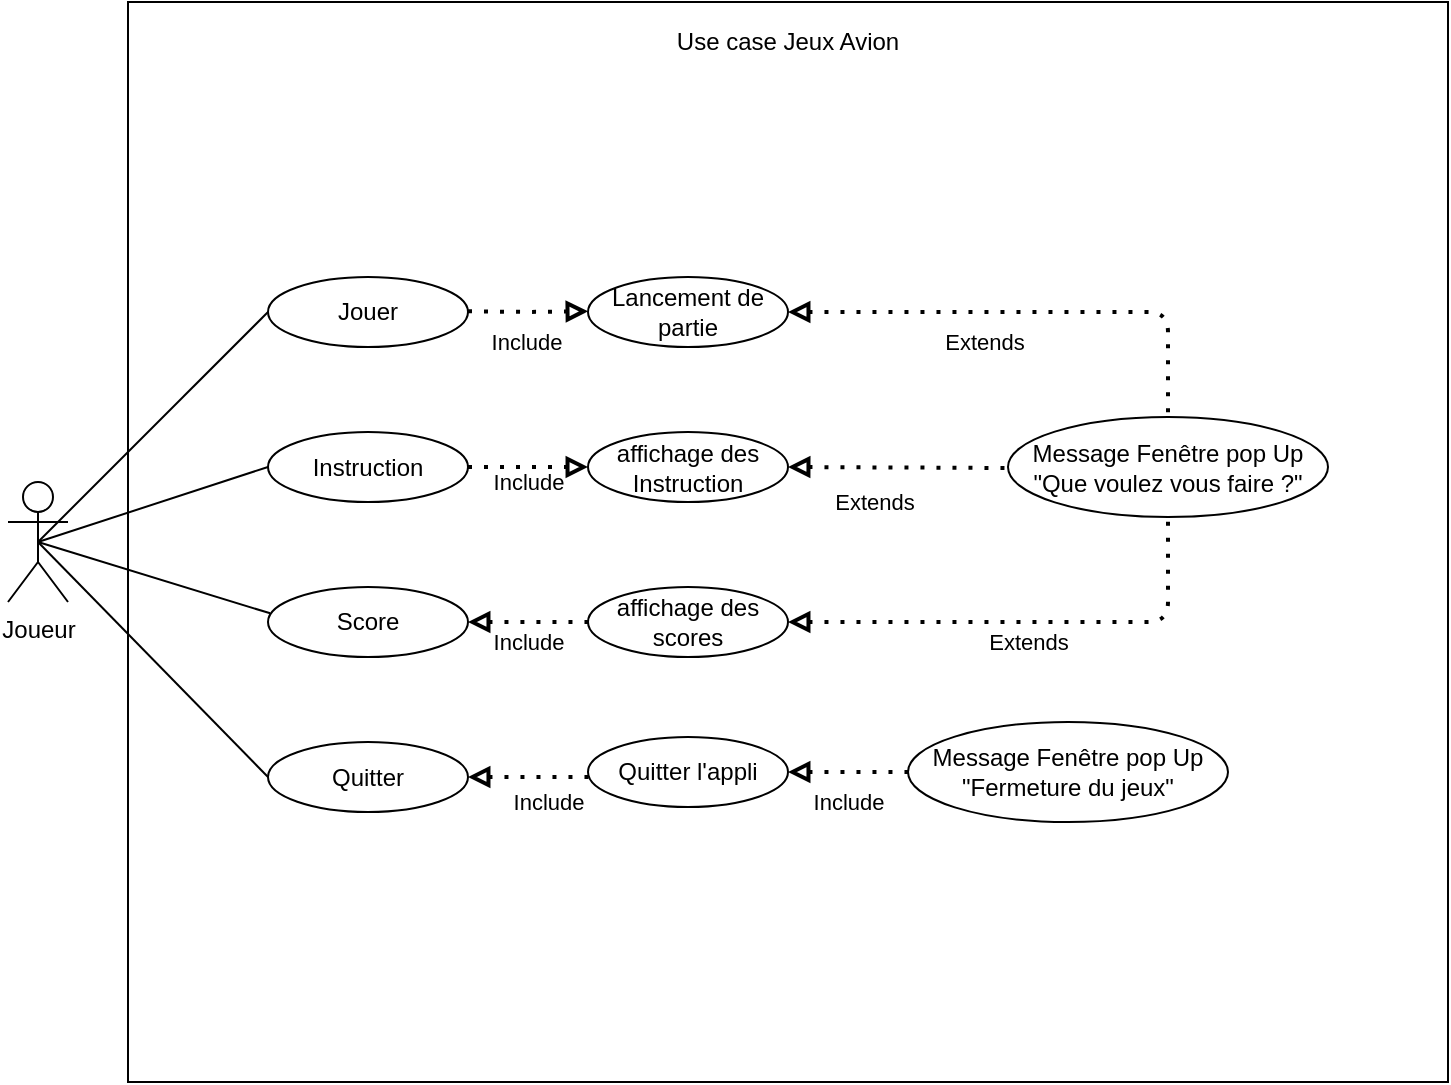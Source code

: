 <mxfile version="13.9.9" type="device"><diagram id="2GQjAHGgKvvnG9fMutGE" name="Page-1"><mxGraphModel dx="981" dy="594" grid="1" gridSize="10" guides="1" tooltips="1" connect="1" arrows="1" fold="1" page="1" pageScale="1" pageWidth="827" pageHeight="1169" math="0" shadow="0"><root><mxCell id="0"/><mxCell id="1" parent="0"/><mxCell id="M5HLqDh60h8Byps5RVoh-2" value="" style="rounded=0;whiteSpace=wrap;html=1;" vertex="1" parent="1"><mxGeometry x="110" y="290" width="660" height="540" as="geometry"/></mxCell><mxCell id="M5HLqDh60h8Byps5RVoh-3" value="Use case Jeux Avion" style="text;html=1;strokeColor=none;fillColor=none;align=center;verticalAlign=middle;whiteSpace=wrap;rounded=0;" vertex="1" parent="1"><mxGeometry x="310" y="300" width="260" height="20" as="geometry"/></mxCell><mxCell id="M5HLqDh60h8Byps5RVoh-4" value="Joueur" style="shape=umlActor;verticalLabelPosition=bottom;verticalAlign=top;html=1;outlineConnect=0;" vertex="1" parent="1"><mxGeometry x="50" y="530" width="30" height="60" as="geometry"/></mxCell><mxCell id="M5HLqDh60h8Byps5RVoh-5" value="Jouer" style="ellipse;whiteSpace=wrap;html=1;" vertex="1" parent="1"><mxGeometry x="180" y="427.5" width="100" height="35" as="geometry"/></mxCell><mxCell id="M5HLqDh60h8Byps5RVoh-6" value="Score" style="ellipse;whiteSpace=wrap;html=1;" vertex="1" parent="1"><mxGeometry x="180" y="582.5" width="100" height="35" as="geometry"/></mxCell><mxCell id="M5HLqDh60h8Byps5RVoh-7" value="Quitter" style="ellipse;whiteSpace=wrap;html=1;" vertex="1" parent="1"><mxGeometry x="180" y="660" width="100" height="35" as="geometry"/></mxCell><mxCell id="M5HLqDh60h8Byps5RVoh-9" value="Instruction" style="ellipse;whiteSpace=wrap;html=1;" vertex="1" parent="1"><mxGeometry x="180" y="505" width="100" height="35" as="geometry"/></mxCell><mxCell id="M5HLqDh60h8Byps5RVoh-13" value="affichage des scores" style="ellipse;whiteSpace=wrap;html=1;" vertex="1" parent="1"><mxGeometry x="340" y="582.5" width="100" height="35" as="geometry"/></mxCell><mxCell id="M5HLqDh60h8Byps5RVoh-14" value="Include" style="endArrow=none;dashed=1;html=1;dashPattern=1 3;strokeWidth=2;exitX=1;exitY=0.5;exitDx=0;exitDy=0;entryX=0;entryY=0.5;entryDx=0;entryDy=0;startArrow=block;startFill=0;" edge="1" parent="1" source="M5HLqDh60h8Byps5RVoh-6" target="M5HLqDh60h8Byps5RVoh-13"><mxGeometry y="-10" width="50" height="50" relative="1" as="geometry"><mxPoint x="430" y="460" as="sourcePoint"/><mxPoint x="480" y="410" as="targetPoint"/><Array as="points"><mxPoint x="310" y="600"/></Array><mxPoint as="offset"/></mxGeometry></mxCell><mxCell id="M5HLqDh60h8Byps5RVoh-16" value="Include" style="endArrow=none;dashed=1;html=1;dashPattern=1 3;strokeWidth=2;exitX=1;exitY=0.5;exitDx=0;exitDy=0;entryX=0;entryY=0.5;entryDx=0;entryDy=0;startArrow=block;startFill=0;" edge="1" parent="1" source="M5HLqDh60h8Byps5RVoh-7"><mxGeometry x="0.25" y="-12" width="50" height="50" relative="1" as="geometry"><mxPoint x="290.0" y="497.5" as="sourcePoint"/><mxPoint x="344.0" y="677.5" as="targetPoint"/><mxPoint as="offset"/></mxGeometry></mxCell><mxCell id="M5HLqDh60h8Byps5RVoh-22" value="Message Fenêtre pop Up&lt;br&gt;&quot;Que voulez vous faire ?&quot;" style="ellipse;whiteSpace=wrap;html=1;" vertex="1" parent="1"><mxGeometry x="550" y="497.5" width="160" height="50" as="geometry"/></mxCell><mxCell id="M5HLqDh60h8Byps5RVoh-39" value="affichage des Instruction" style="ellipse;whiteSpace=wrap;html=1;" vertex="1" parent="1"><mxGeometry x="340" y="505" width="100" height="35" as="geometry"/></mxCell><mxCell id="M5HLqDh60h8Byps5RVoh-40" value="" style="endArrow=block;dashed=1;html=1;dashPattern=1 3;strokeWidth=2;exitX=1;exitY=0.5;exitDx=0;exitDy=0;entryX=0;entryY=0.5;entryDx=0;entryDy=0;startArrow=none;startFill=0;endFill=0;" edge="1" parent="1" source="M5HLqDh60h8Byps5RVoh-9" target="M5HLqDh60h8Byps5RVoh-39"><mxGeometry width="50" height="50" relative="1" as="geometry"><mxPoint x="530" y="530" as="sourcePoint"/><mxPoint x="580" y="480" as="targetPoint"/></mxGeometry></mxCell><mxCell id="M5HLqDh60h8Byps5RVoh-41" value="Include" style="edgeLabel;html=1;align=center;verticalAlign=middle;resizable=0;points=[];" vertex="1" connectable="0" parent="M5HLqDh60h8Byps5RVoh-40"><mxGeometry x="0.131" y="2" relative="1" as="geometry"><mxPoint x="-3.79" y="9.5" as="offset"/></mxGeometry></mxCell><mxCell id="M5HLqDh60h8Byps5RVoh-45" value="Lancement de partie" style="ellipse;whiteSpace=wrap;html=1;" vertex="1" parent="1"><mxGeometry x="340" y="427.5" width="100" height="35" as="geometry"/></mxCell><mxCell id="M5HLqDh60h8Byps5RVoh-46" value="Include" style="endArrow=block;dashed=1;html=1;dashPattern=1 3;strokeWidth=2;exitX=1;exitY=0.5;exitDx=0;exitDy=0;entryX=0;entryY=0.5;entryDx=0;entryDy=0;startArrow=none;startFill=0;endFill=0;" edge="1" parent="1"><mxGeometry y="-15" width="50" height="50" relative="1" as="geometry"><mxPoint x="280.0" y="444.66" as="sourcePoint"/><mxPoint x="340.0" y="444.66" as="targetPoint"/><Array as="points"><mxPoint x="310" y="445"/></Array><mxPoint x="-1" as="offset"/></mxGeometry></mxCell><mxCell id="M5HLqDh60h8Byps5RVoh-47" value="Quitter l'appli" style="ellipse;whiteSpace=wrap;html=1;" vertex="1" parent="1"><mxGeometry x="340" y="657.5" width="100" height="35" as="geometry"/></mxCell><mxCell id="M5HLqDh60h8Byps5RVoh-48" value="" style="endArrow=none;dashed=1;html=1;dashPattern=1 3;strokeWidth=2;entryX=0.5;entryY=0;entryDx=0;entryDy=0;exitX=1;exitY=0.5;exitDx=0;exitDy=0;startArrow=block;startFill=0;" edge="1" parent="1" source="M5HLqDh60h8Byps5RVoh-45" target="M5HLqDh60h8Byps5RVoh-22"><mxGeometry width="50" height="50" relative="1" as="geometry"><mxPoint x="450.0" y="445" as="sourcePoint"/><mxPoint x="640" y="462.5" as="targetPoint"/><Array as="points"><mxPoint x="630" y="445"/></Array></mxGeometry></mxCell><mxCell id="M5HLqDh60h8Byps5RVoh-56" value="Extends" style="edgeLabel;html=1;align=center;verticalAlign=middle;resizable=0;points=[];" vertex="1" connectable="0" parent="M5HLqDh60h8Byps5RVoh-48"><mxGeometry x="-0.193" y="-2" relative="1" as="geometry"><mxPoint y="13" as="offset"/></mxGeometry></mxCell><mxCell id="M5HLqDh60h8Byps5RVoh-49" value="" style="endArrow=none;dashed=1;html=1;dashPattern=1 3;strokeWidth=2;entryX=0;entryY=0.5;entryDx=0;entryDy=0;exitX=1;exitY=0.5;exitDx=0;exitDy=0;startArrow=block;startFill=0;" edge="1" parent="1" source="M5HLqDh60h8Byps5RVoh-39" target="M5HLqDh60h8Byps5RVoh-22"><mxGeometry width="50" height="50" relative="1" as="geometry"><mxPoint x="380" y="640" as="sourcePoint"/><mxPoint x="430" y="590" as="targetPoint"/><Array as="points"><mxPoint x="550" y="523"/></Array></mxGeometry></mxCell><mxCell id="M5HLqDh60h8Byps5RVoh-57" value="Extends" style="edgeLabel;html=1;align=center;verticalAlign=middle;resizable=0;points=[];" vertex="1" connectable="0" parent="M5HLqDh60h8Byps5RVoh-49"><mxGeometry x="-0.225" y="2" relative="1" as="geometry"><mxPoint y="19.31" as="offset"/></mxGeometry></mxCell><mxCell id="M5HLqDh60h8Byps5RVoh-50" value="Extends" style="endArrow=none;dashed=1;html=1;dashPattern=1 3;strokeWidth=2;entryX=0.5;entryY=1;entryDx=0;entryDy=0;exitX=1;exitY=0.5;exitDx=0;exitDy=0;startArrow=block;startFill=0;" edge="1" parent="1" source="M5HLqDh60h8Byps5RVoh-13" target="M5HLqDh60h8Byps5RVoh-22"><mxGeometry x="-0.01" y="-10" width="50" height="50" relative="1" as="geometry"><mxPoint x="380" y="640" as="sourcePoint"/><mxPoint x="430" y="590" as="targetPoint"/><Array as="points"><mxPoint x="630" y="600"/></Array><mxPoint as="offset"/></mxGeometry></mxCell><mxCell id="M5HLqDh60h8Byps5RVoh-54" value="Message Fenêtre pop Up&lt;br&gt;&quot;Fermeture du jeux&quot;" style="ellipse;whiteSpace=wrap;html=1;" vertex="1" parent="1"><mxGeometry x="500" y="650" width="160" height="50" as="geometry"/></mxCell><mxCell id="M5HLqDh60h8Byps5RVoh-55" value="Include" style="endArrow=none;dashed=1;html=1;dashPattern=1 3;strokeWidth=2;entryX=0;entryY=0.5;entryDx=0;entryDy=0;exitX=1;exitY=0.5;exitDx=0;exitDy=0;startArrow=block;startFill=0;" edge="1" parent="1" source="M5HLqDh60h8Byps5RVoh-47" target="M5HLqDh60h8Byps5RVoh-54"><mxGeometry y="-15" width="50" height="50" relative="1" as="geometry"><mxPoint x="450.0" y="610" as="sourcePoint"/><mxPoint x="550" y="497.5" as="targetPoint"/><mxPoint as="offset"/></mxGeometry></mxCell><mxCell id="M5HLqDh60h8Byps5RVoh-58" value="" style="endArrow=none;html=1;exitX=0.5;exitY=0.5;exitDx=0;exitDy=0;exitPerimeter=0;entryX=0;entryY=0.5;entryDx=0;entryDy=0;" edge="1" parent="1" source="M5HLqDh60h8Byps5RVoh-4" target="M5HLqDh60h8Byps5RVoh-5"><mxGeometry width="50" height="50" relative="1" as="geometry"><mxPoint x="460" y="610" as="sourcePoint"/><mxPoint x="510" y="560" as="targetPoint"/><Array as="points"/></mxGeometry></mxCell><mxCell id="M5HLqDh60h8Byps5RVoh-59" value="" style="endArrow=none;html=1;exitX=0.5;exitY=0.5;exitDx=0;exitDy=0;exitPerimeter=0;entryX=0;entryY=0.5;entryDx=0;entryDy=0;" edge="1" parent="1" source="M5HLqDh60h8Byps5RVoh-4" target="M5HLqDh60h8Byps5RVoh-9"><mxGeometry width="50" height="50" relative="1" as="geometry"><mxPoint x="460" y="610" as="sourcePoint"/><mxPoint x="510" y="560" as="targetPoint"/></mxGeometry></mxCell><mxCell id="M5HLqDh60h8Byps5RVoh-60" value="" style="endArrow=none;html=1;exitX=0.5;exitY=0.5;exitDx=0;exitDy=0;exitPerimeter=0;entryX=0.011;entryY=0.376;entryDx=0;entryDy=0;entryPerimeter=0;" edge="1" parent="1" source="M5HLqDh60h8Byps5RVoh-4" target="M5HLqDh60h8Byps5RVoh-6"><mxGeometry width="50" height="50" relative="1" as="geometry"><mxPoint x="460" y="610" as="sourcePoint"/><mxPoint x="510" y="560" as="targetPoint"/><Array as="points"/></mxGeometry></mxCell><mxCell id="M5HLqDh60h8Byps5RVoh-61" value="" style="endArrow=none;html=1;exitX=0.5;exitY=0.5;exitDx=0;exitDy=0;exitPerimeter=0;entryX=0;entryY=0.5;entryDx=0;entryDy=0;" edge="1" parent="1" source="M5HLqDh60h8Byps5RVoh-4" target="M5HLqDh60h8Byps5RVoh-7"><mxGeometry width="50" height="50" relative="1" as="geometry"><mxPoint x="80" y="600" as="sourcePoint"/><mxPoint x="184" y="667" as="targetPoint"/><Array as="points"/></mxGeometry></mxCell></root></mxGraphModel></diagram></mxfile>